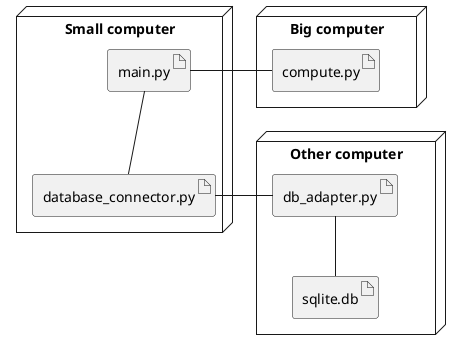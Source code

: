 @startuml

node "Small computer" {
    artifact main.py as M
    artifact database_connector.py as DC
}

node "Big computer" {
    artifact compute.py as C
}

node "Other computer" {
    artifact sqlite.db as DB
    artifact db_adapter.py as DA
}

DA -- DB
M -right- C
M -- DC
DC -right- DA

@enduml